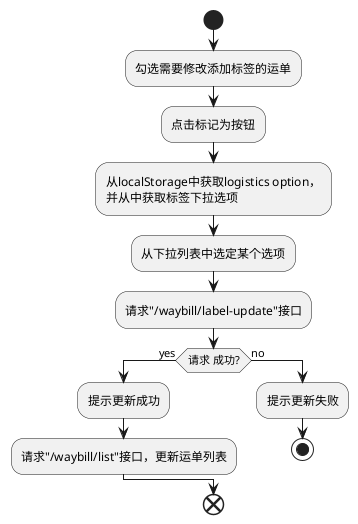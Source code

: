 @startuml

start
:勾选需要修改添加标签的运单;
:点击标记为按钮;
:从localStorage中获取logistics option，
并从中获取标签下拉选项;
:从下拉列表中选定某个选项;
:请求"/waybill/label-update"接口;
if(请求 成功?) then (yes)
  :提示更新成功;
  :请求"/waybill/list"接口，更新运单列表;
else (no)
  :提示更新失败;
  stop
endif
end

@enduml